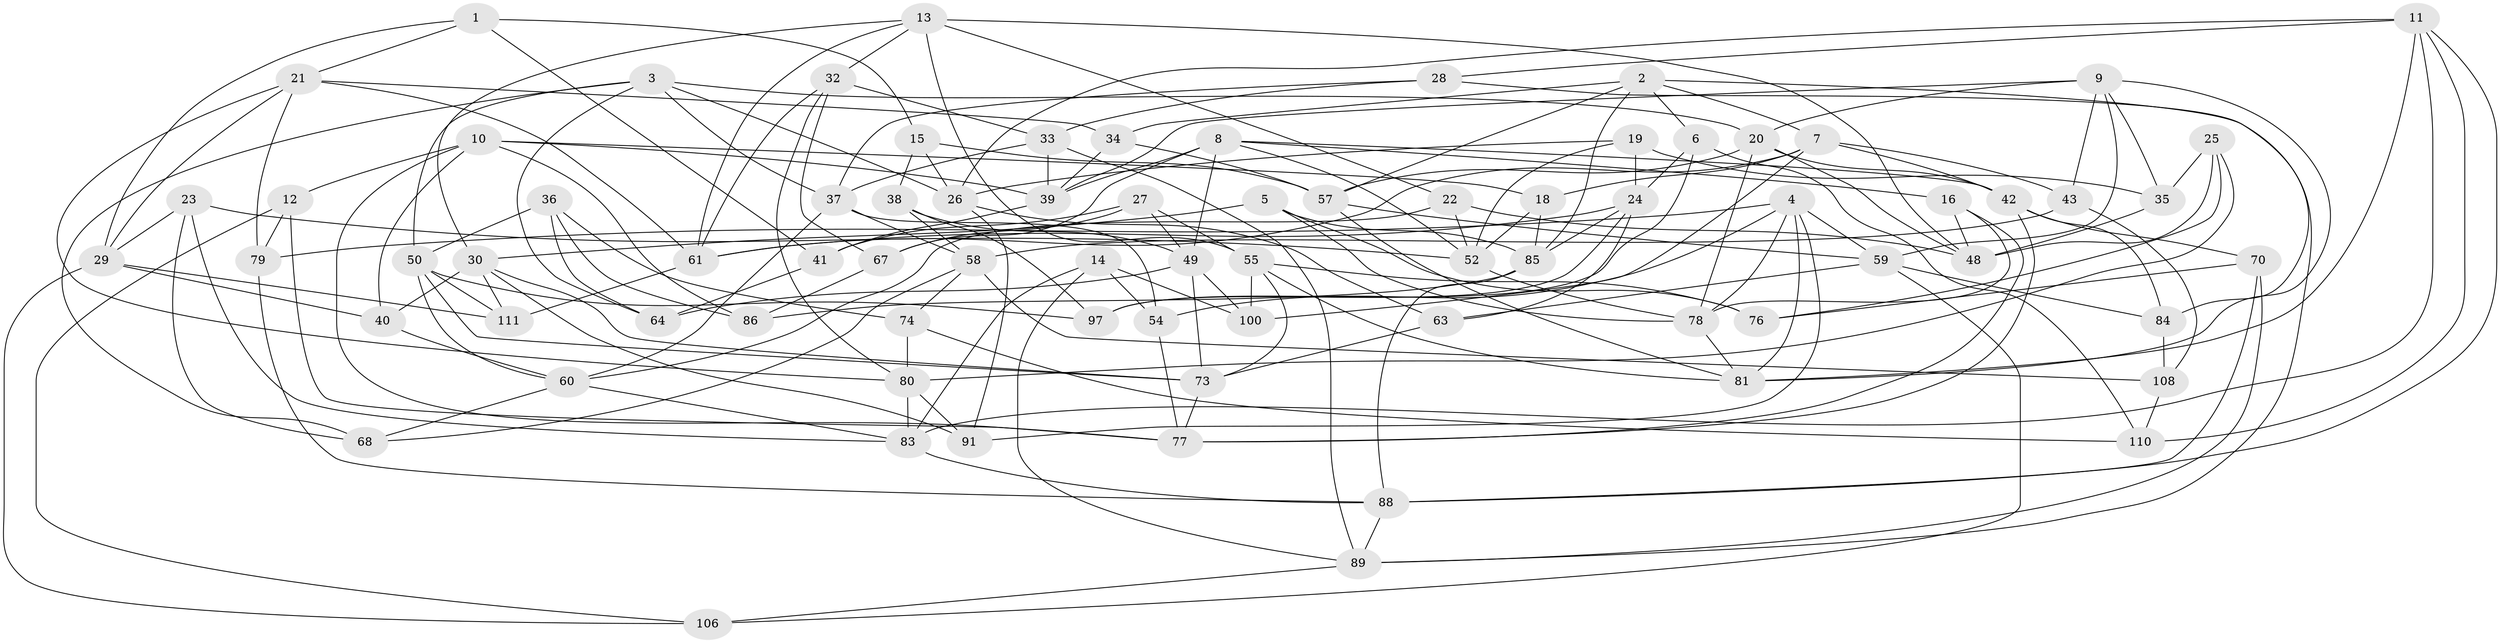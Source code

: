 // Generated by graph-tools (version 1.1) at 2025/24/03/03/25 07:24:24]
// undirected, 78 vertices, 194 edges
graph export_dot {
graph [start="1"]
  node [color=gray90,style=filled];
  1;
  2 [super="+17"];
  3 [super="+94"];
  4 [super="+31"];
  5;
  6;
  7 [super="+51"];
  8 [super="+72"];
  9 [super="+116"];
  10 [super="+117"];
  11 [super="+46"];
  12;
  13 [super="+69"];
  14;
  15;
  16;
  18;
  19;
  20 [super="+56"];
  21 [super="+71"];
  22;
  23;
  24 [super="+101"];
  25;
  26 [super="+44"];
  27;
  28;
  29 [super="+65"];
  30 [super="+95"];
  32 [super="+47"];
  33 [super="+66"];
  34;
  35;
  36;
  37 [super="+99"];
  38;
  39 [super="+45"];
  40;
  41;
  42 [super="+98"];
  43;
  48 [super="+102"];
  49 [super="+53"];
  50 [super="+62"];
  52 [super="+75"];
  54;
  55 [super="+92"];
  57 [super="+90"];
  58 [super="+114"];
  59 [super="+104"];
  60 [super="+93"];
  61 [super="+96"];
  63;
  64;
  67;
  68;
  70;
  73 [super="+103"];
  74;
  76;
  77 [super="+105"];
  78 [super="+82"];
  79;
  80 [super="+112"];
  81 [super="+107"];
  83 [super="+87"];
  84;
  85 [super="+115"];
  86;
  88 [super="+113"];
  89 [super="+109"];
  91;
  97;
  100;
  106;
  108;
  110;
  111;
  1 -- 15;
  1 -- 21;
  1 -- 41;
  1 -- 29;
  2 -- 34;
  2 -- 84;
  2 -- 7;
  2 -- 57;
  2 -- 85;
  2 -- 6;
  3 -- 20;
  3 -- 50;
  3 -- 64;
  3 -- 68;
  3 -- 37;
  3 -- 26;
  4 -- 79;
  4 -- 54;
  4 -- 59;
  4 -- 81;
  4 -- 91;
  4 -- 78;
  5 -- 85;
  5 -- 30;
  5 -- 76;
  5 -- 78;
  6 -- 97;
  6 -- 110;
  6 -- 24;
  7 -- 18;
  7 -- 100;
  7 -- 61;
  7 -- 43;
  7 -- 42;
  8 -- 16;
  8 -- 67;
  8 -- 49;
  8 -- 42;
  8 -- 52;
  8 -- 39;
  9 -- 20;
  9 -- 35;
  9 -- 59;
  9 -- 43;
  9 -- 39;
  9 -- 81;
  10 -- 40;
  10 -- 86;
  10 -- 77;
  10 -- 18;
  10 -- 12;
  10 -- 39;
  11 -- 28;
  11 -- 110;
  11 -- 88;
  11 -- 26;
  11 -- 83;
  11 -- 81;
  12 -- 79;
  12 -- 106;
  12 -- 77;
  13 -- 61;
  13 -- 32;
  13 -- 48;
  13 -- 22;
  13 -- 30;
  13 -- 55;
  14 -- 83;
  14 -- 100;
  14 -- 89;
  14 -- 54;
  15 -- 57;
  15 -- 38;
  15 -- 26;
  16 -- 78;
  16 -- 77;
  16 -- 48;
  18 -- 52;
  18 -- 85;
  19 -- 35;
  19 -- 26;
  19 -- 52;
  19 -- 24;
  20 -- 48;
  20 -- 57;
  20 -- 42;
  20 -- 78;
  21 -- 61;
  21 -- 79;
  21 -- 34;
  21 -- 29;
  21 -- 80;
  22 -- 60;
  22 -- 52;
  22 -- 48;
  23 -- 52;
  23 -- 68;
  23 -- 83;
  23 -- 29;
  24 -- 61;
  24 -- 63;
  24 -- 85;
  24 -- 97;
  25 -- 35;
  25 -- 76;
  25 -- 48;
  25 -- 80;
  26 -- 63;
  26 -- 91;
  27 -- 55;
  27 -- 67;
  27 -- 41;
  27 -- 49;
  28 -- 33;
  28 -- 37;
  28 -- 89;
  29 -- 106;
  29 -- 40;
  29 -- 111;
  30 -- 73;
  30 -- 40;
  30 -- 91;
  30 -- 111;
  32 -- 67;
  32 -- 33 [weight=2];
  32 -- 61;
  32 -- 80;
  33 -- 89;
  33 -- 37;
  33 -- 39;
  34 -- 57;
  34 -- 39;
  35 -- 48;
  36 -- 86;
  36 -- 64;
  36 -- 74;
  36 -- 50;
  37 -- 60;
  37 -- 54;
  37 -- 58;
  38 -- 97;
  38 -- 58;
  38 -- 49;
  39 -- 41;
  40 -- 60;
  41 -- 64;
  42 -- 84;
  42 -- 77;
  42 -- 70;
  43 -- 108;
  43 -- 58;
  49 -- 64;
  49 -- 100;
  49 -- 73;
  50 -- 111;
  50 -- 73;
  50 -- 97;
  50 -- 60;
  52 -- 78;
  54 -- 77;
  55 -- 100;
  55 -- 81;
  55 -- 73;
  55 -- 76;
  57 -- 81;
  57 -- 59;
  58 -- 68;
  58 -- 74;
  58 -- 108;
  59 -- 106;
  59 -- 84;
  59 -- 63;
  60 -- 68;
  60 -- 83;
  61 -- 111;
  63 -- 73;
  67 -- 86;
  70 -- 88;
  70 -- 89;
  70 -- 76;
  73 -- 77;
  74 -- 80;
  74 -- 110;
  78 -- 81;
  79 -- 88;
  80 -- 91;
  80 -- 83;
  83 -- 88;
  84 -- 108;
  85 -- 88;
  85 -- 86;
  88 -- 89;
  89 -- 106;
  108 -- 110;
}

